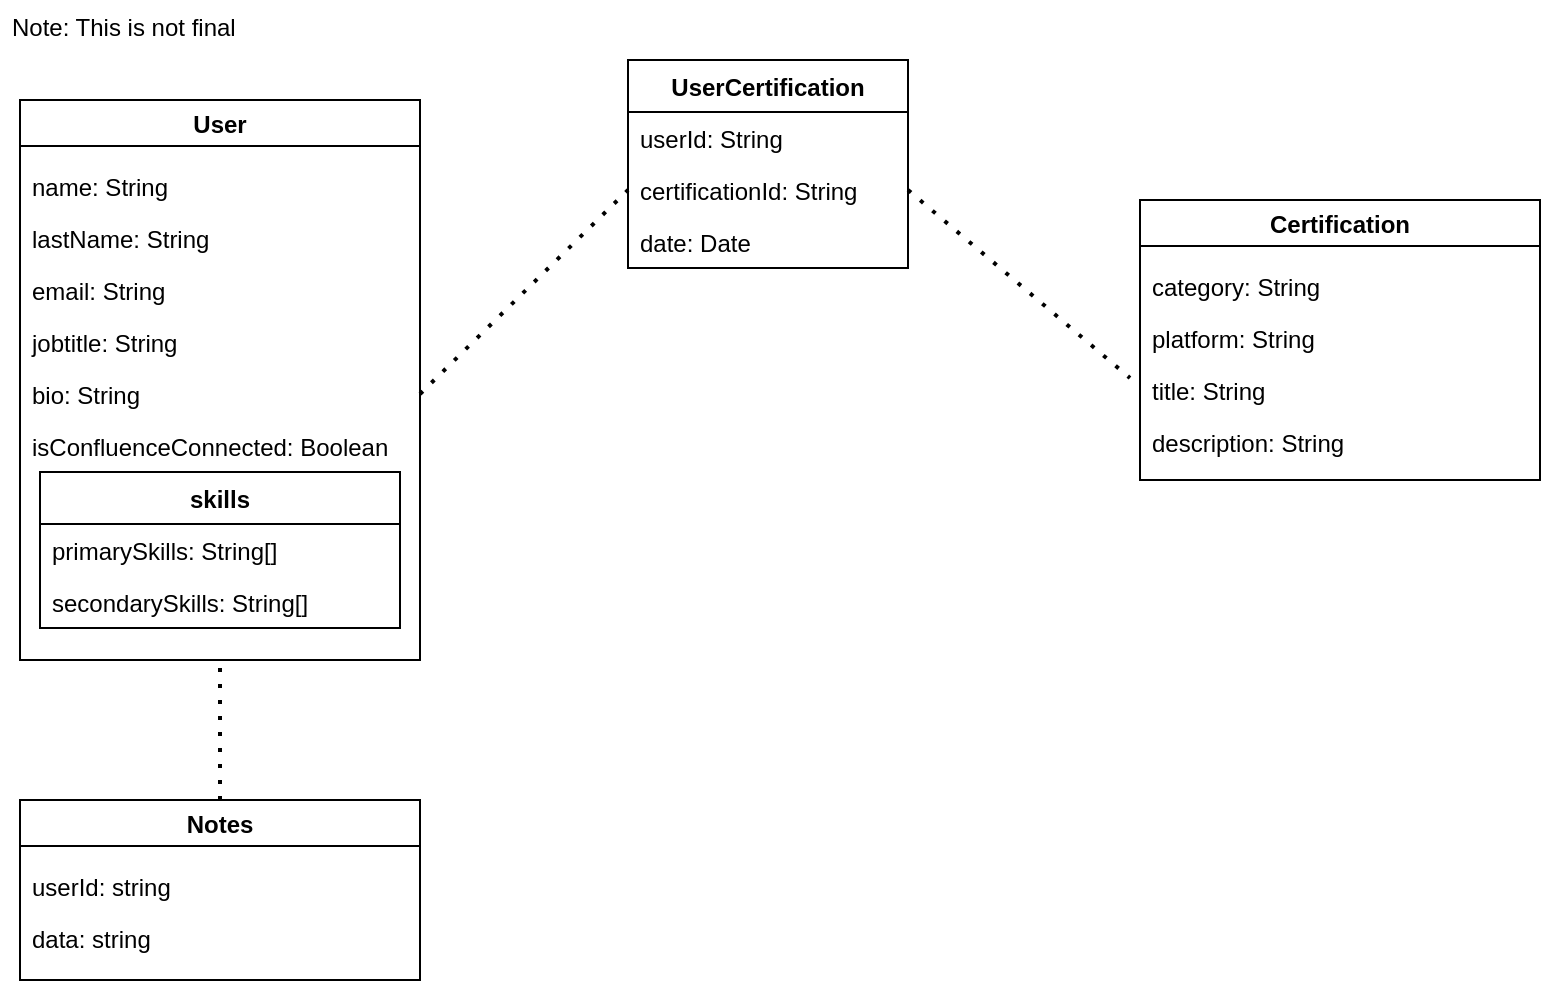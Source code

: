 <mxfile>
    <diagram id="U-wq7cFo8mgGFpZrhdLU" name="Page-1">
        <mxGraphModel dx="1011" dy="775" grid="1" gridSize="10" guides="1" tooltips="1" connect="1" arrows="1" fold="1" page="1" pageScale="1" pageWidth="827" pageHeight="1169" math="0" shadow="0">
            <root>
                <mxCell id="0"/>
                <mxCell id="1" parent="0"/>
                <mxCell id="q6qAJDM0Yv2ca2bz8RKR-1" value="User" style="swimlane;" parent="1" vertex="1">
                    <mxGeometry x="40" y="60" width="200" height="280" as="geometry">
                        <mxRectangle x="40" y="60" width="130" height="23" as="alternateBounds"/>
                    </mxGeometry>
                </mxCell>
                <mxCell id="q6qAJDM0Yv2ca2bz8RKR-3" value="name: String" style="text;strokeColor=none;fillColor=none;align=left;verticalAlign=top;spacingLeft=4;spacingRight=4;overflow=hidden;rotatable=0;points=[[0,0.5],[1,0.5]];portConstraint=eastwest;" parent="q6qAJDM0Yv2ca2bz8RKR-1" vertex="1">
                    <mxGeometry y="30" width="200" height="26" as="geometry"/>
                </mxCell>
                <mxCell id="q6qAJDM0Yv2ca2bz8RKR-4" value="lastName: String" style="text;strokeColor=none;fillColor=none;align=left;verticalAlign=top;spacingLeft=4;spacingRight=4;overflow=hidden;rotatable=0;points=[[0,0.5],[1,0.5]];portConstraint=eastwest;" parent="q6qAJDM0Yv2ca2bz8RKR-1" vertex="1">
                    <mxGeometry y="56" width="200" height="26" as="geometry"/>
                </mxCell>
                <mxCell id="q6qAJDM0Yv2ca2bz8RKR-5" value="email: String" style="text;strokeColor=none;fillColor=none;align=left;verticalAlign=top;spacingLeft=4;spacingRight=4;overflow=hidden;rotatable=0;points=[[0,0.5],[1,0.5]];portConstraint=eastwest;" parent="q6qAJDM0Yv2ca2bz8RKR-1" vertex="1">
                    <mxGeometry y="82" width="200" height="26" as="geometry"/>
                </mxCell>
                <mxCell id="q6qAJDM0Yv2ca2bz8RKR-14" value="bio: String" style="text;strokeColor=none;fillColor=none;align=left;verticalAlign=top;spacingLeft=4;spacingRight=4;overflow=hidden;rotatable=0;points=[[0,0.5],[1,0.5]];portConstraint=eastwest;" parent="q6qAJDM0Yv2ca2bz8RKR-1" vertex="1">
                    <mxGeometry y="134" width="200" height="26" as="geometry"/>
                </mxCell>
                <mxCell id="q6qAJDM0Yv2ca2bz8RKR-15" value="skills" style="swimlane;fontStyle=1;childLayout=stackLayout;horizontal=1;startSize=26;horizontalStack=0;resizeParent=1;resizeParentMax=0;resizeLast=0;collapsible=1;marginBottom=0;" parent="q6qAJDM0Yv2ca2bz8RKR-1" vertex="1">
                    <mxGeometry x="10" y="186" width="180" height="78" as="geometry"/>
                </mxCell>
                <mxCell id="q6qAJDM0Yv2ca2bz8RKR-16" value="primarySkills: String[]" style="text;strokeColor=none;fillColor=none;align=left;verticalAlign=top;spacingLeft=4;spacingRight=4;overflow=hidden;rotatable=0;points=[[0,0.5],[1,0.5]];portConstraint=eastwest;" parent="q6qAJDM0Yv2ca2bz8RKR-15" vertex="1">
                    <mxGeometry y="26" width="180" height="26" as="geometry"/>
                </mxCell>
                <mxCell id="q6qAJDM0Yv2ca2bz8RKR-17" value="secondarySkills: String[]" style="text;strokeColor=none;fillColor=none;align=left;verticalAlign=top;spacingLeft=4;spacingRight=4;overflow=hidden;rotatable=0;points=[[0,0.5],[1,0.5]];portConstraint=eastwest;" parent="q6qAJDM0Yv2ca2bz8RKR-15" vertex="1">
                    <mxGeometry y="52" width="180" height="26" as="geometry"/>
                </mxCell>
                <mxCell id="q6qAJDM0Yv2ca2bz8RKR-20" value="jobtitle: String" style="text;strokeColor=none;fillColor=none;align=left;verticalAlign=top;spacingLeft=4;spacingRight=4;overflow=hidden;rotatable=0;points=[[0,0.5],[1,0.5]];portConstraint=eastwest;" parent="q6qAJDM0Yv2ca2bz8RKR-1" vertex="1">
                    <mxGeometry y="108" width="200" height="26" as="geometry"/>
                </mxCell>
                <mxCell id="q6qAJDM0Yv2ca2bz8RKR-21" value="isConfluenceConnected: Boolean" style="text;strokeColor=none;fillColor=none;align=left;verticalAlign=top;spacingLeft=4;spacingRight=4;overflow=hidden;rotatable=0;points=[[0,0.5],[1,0.5]];portConstraint=eastwest;" parent="q6qAJDM0Yv2ca2bz8RKR-1" vertex="1">
                    <mxGeometry y="160" width="200" height="26" as="geometry"/>
                </mxCell>
                <mxCell id="q6qAJDM0Yv2ca2bz8RKR-6" value="Notes" style="swimlane;" parent="1" vertex="1">
                    <mxGeometry x="40" y="410" width="200" height="90" as="geometry">
                        <mxRectangle x="40" y="60" width="130" height="23" as="alternateBounds"/>
                    </mxGeometry>
                </mxCell>
                <mxCell id="q6qAJDM0Yv2ca2bz8RKR-7" value="userId: string" style="text;strokeColor=none;fillColor=none;align=left;verticalAlign=top;spacingLeft=4;spacingRight=4;overflow=hidden;rotatable=0;points=[[0,0.5],[1,0.5]];portConstraint=eastwest;" parent="q6qAJDM0Yv2ca2bz8RKR-6" vertex="1">
                    <mxGeometry y="30" width="200" height="26" as="geometry"/>
                </mxCell>
                <mxCell id="q6qAJDM0Yv2ca2bz8RKR-9" value="data: string" style="text;strokeColor=none;fillColor=none;align=left;verticalAlign=top;spacingLeft=4;spacingRight=4;overflow=hidden;rotatable=0;points=[[0,0.5],[1,0.5]];portConstraint=eastwest;" parent="q6qAJDM0Yv2ca2bz8RKR-6" vertex="1">
                    <mxGeometry y="56" width="200" height="26" as="geometry"/>
                </mxCell>
                <mxCell id="q6qAJDM0Yv2ca2bz8RKR-10" value="Certification" style="swimlane;" parent="1" vertex="1">
                    <mxGeometry x="600" y="110" width="200" height="140" as="geometry">
                        <mxRectangle x="40" y="60" width="130" height="23" as="alternateBounds"/>
                    </mxGeometry>
                </mxCell>
                <mxCell id="q6qAJDM0Yv2ca2bz8RKR-11" value="category: String" style="text;strokeColor=none;fillColor=none;align=left;verticalAlign=top;spacingLeft=4;spacingRight=4;overflow=hidden;rotatable=0;points=[[0,0.5],[1,0.5]];portConstraint=eastwest;" parent="q6qAJDM0Yv2ca2bz8RKR-10" vertex="1">
                    <mxGeometry y="30" width="200" height="26" as="geometry"/>
                </mxCell>
                <mxCell id="q6qAJDM0Yv2ca2bz8RKR-12" value="platform: String" style="text;strokeColor=none;fillColor=none;align=left;verticalAlign=top;spacingLeft=4;spacingRight=4;overflow=hidden;rotatable=0;points=[[0,0.5],[1,0.5]];portConstraint=eastwest;" parent="q6qAJDM0Yv2ca2bz8RKR-10" vertex="1">
                    <mxGeometry y="56" width="200" height="26" as="geometry"/>
                </mxCell>
                <mxCell id="q6qAJDM0Yv2ca2bz8RKR-13" value="title: String&#10;" style="text;strokeColor=none;fillColor=none;align=left;verticalAlign=top;spacingLeft=4;spacingRight=4;overflow=hidden;rotatable=0;points=[[0,0.5],[1,0.5]];portConstraint=eastwest;" parent="q6qAJDM0Yv2ca2bz8RKR-10" vertex="1">
                    <mxGeometry y="82" width="200" height="26" as="geometry"/>
                </mxCell>
                <mxCell id="q6qAJDM0Yv2ca2bz8RKR-22" value="description: String&#10;" style="text;strokeColor=none;fillColor=none;align=left;verticalAlign=top;spacingLeft=4;spacingRight=4;overflow=hidden;rotatable=0;points=[[0,0.5],[1,0.5]];portConstraint=eastwest;" parent="q6qAJDM0Yv2ca2bz8RKR-10" vertex="1">
                    <mxGeometry y="108" width="200" height="26" as="geometry"/>
                </mxCell>
                <mxCell id="q6qAJDM0Yv2ca2bz8RKR-23" value="" style="endArrow=none;dashed=1;html=1;dashPattern=1 3;strokeWidth=2;exitX=1;exitY=0.5;exitDx=0;exitDy=0;entryX=0;entryY=0.5;entryDx=0;entryDy=0;" parent="1" source="q6qAJDM0Yv2ca2bz8RKR-14" target="q6qAJDM0Yv2ca2bz8RKR-28" edge="1">
                    <mxGeometry width="50" height="50" relative="1" as="geometry">
                        <mxPoint x="270" y="160" as="sourcePoint"/>
                        <mxPoint x="320" y="110" as="targetPoint"/>
                    </mxGeometry>
                </mxCell>
                <mxCell id="q6qAJDM0Yv2ca2bz8RKR-24" value="" style="endArrow=none;dashed=1;html=1;dashPattern=1 3;strokeWidth=2;entryX=0.5;entryY=1;entryDx=0;entryDy=0;" parent="1" source="q6qAJDM0Yv2ca2bz8RKR-6" target="q6qAJDM0Yv2ca2bz8RKR-1" edge="1">
                    <mxGeometry width="50" height="50" relative="1" as="geometry">
                        <mxPoint x="320" y="399" as="sourcePoint"/>
                        <mxPoint x="170" y="400" as="targetPoint"/>
                    </mxGeometry>
                </mxCell>
                <mxCell id="q6qAJDM0Yv2ca2bz8RKR-26" value="UserCertification" style="swimlane;fontStyle=1;childLayout=stackLayout;horizontal=1;startSize=26;horizontalStack=0;resizeParent=1;resizeParentMax=0;resizeLast=0;collapsible=1;marginBottom=0;" parent="1" vertex="1">
                    <mxGeometry x="344" y="40" width="140" height="104" as="geometry"/>
                </mxCell>
                <mxCell id="q6qAJDM0Yv2ca2bz8RKR-27" value="userId: String" style="text;strokeColor=none;fillColor=none;align=left;verticalAlign=top;spacingLeft=4;spacingRight=4;overflow=hidden;rotatable=0;points=[[0,0.5],[1,0.5]];portConstraint=eastwest;" parent="q6qAJDM0Yv2ca2bz8RKR-26" vertex="1">
                    <mxGeometry y="26" width="140" height="26" as="geometry"/>
                </mxCell>
                <mxCell id="q6qAJDM0Yv2ca2bz8RKR-28" value="certificationId: String" style="text;strokeColor=none;fillColor=none;align=left;verticalAlign=top;spacingLeft=4;spacingRight=4;overflow=hidden;rotatable=0;points=[[0,0.5],[1,0.5]];portConstraint=eastwest;" parent="q6qAJDM0Yv2ca2bz8RKR-26" vertex="1">
                    <mxGeometry y="52" width="140" height="26" as="geometry"/>
                </mxCell>
                <mxCell id="q6qAJDM0Yv2ca2bz8RKR-29" value="date: Date" style="text;strokeColor=none;fillColor=none;align=left;verticalAlign=top;spacingLeft=4;spacingRight=4;overflow=hidden;rotatable=0;points=[[0,0.5],[1,0.5]];portConstraint=eastwest;" parent="q6qAJDM0Yv2ca2bz8RKR-26" vertex="1">
                    <mxGeometry y="78" width="140" height="26" as="geometry"/>
                </mxCell>
                <mxCell id="q6qAJDM0Yv2ca2bz8RKR-30" value="" style="endArrow=none;dashed=1;html=1;dashPattern=1 3;strokeWidth=2;exitX=1;exitY=0.5;exitDx=0;exitDy=0;entryX=-0.025;entryY=0.269;entryDx=0;entryDy=0;entryPerimeter=0;" parent="1" source="q6qAJDM0Yv2ca2bz8RKR-28" target="q6qAJDM0Yv2ca2bz8RKR-13" edge="1">
                    <mxGeometry width="50" height="50" relative="1" as="geometry">
                        <mxPoint x="390" y="282" as="sourcePoint"/>
                        <mxPoint x="494" y="180" as="targetPoint"/>
                    </mxGeometry>
                </mxCell>
                <mxCell id="q6qAJDM0Yv2ca2bz8RKR-31" value="Note: This is not final" style="text;strokeColor=none;fillColor=none;align=left;verticalAlign=top;spacingLeft=4;spacingRight=4;overflow=hidden;rotatable=0;points=[[0,0.5],[1,0.5]];portConstraint=eastwest;" parent="1" vertex="1">
                    <mxGeometry x="30" y="10" width="170" height="26" as="geometry"/>
                </mxCell>
            </root>
        </mxGraphModel>
    </diagram>
</mxfile>